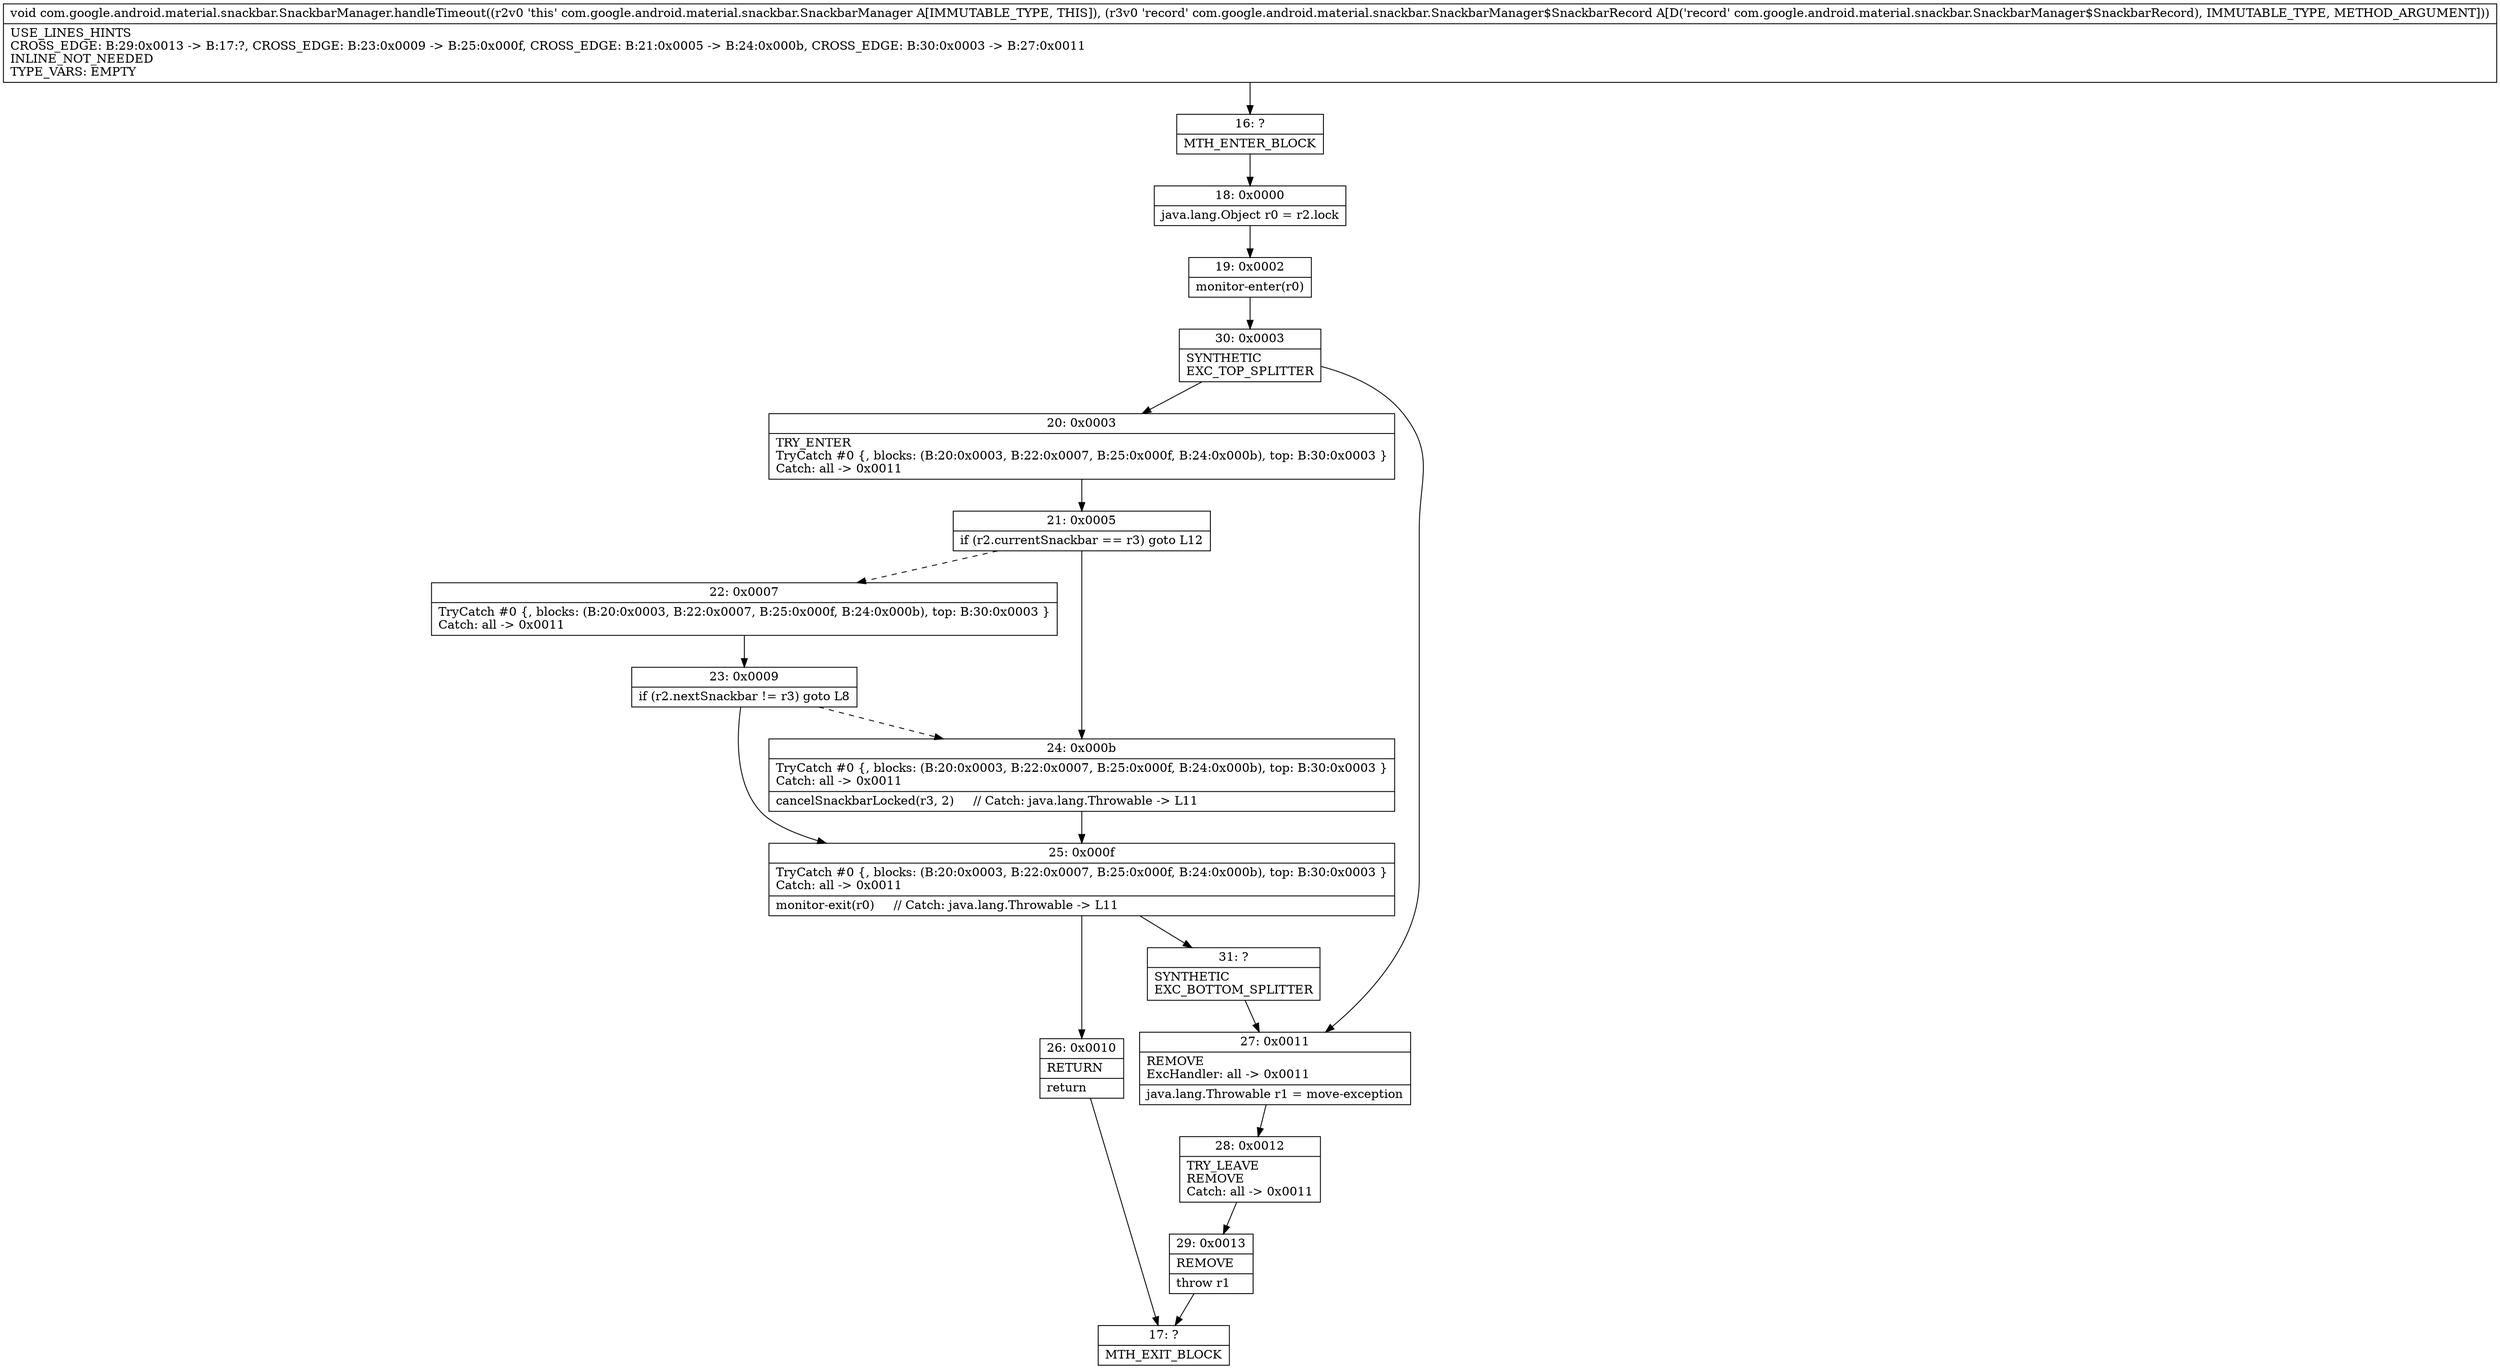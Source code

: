 digraph "CFG forcom.google.android.material.snackbar.SnackbarManager.handleTimeout(Lcom\/google\/android\/material\/snackbar\/SnackbarManager$SnackbarRecord;)V" {
Node_16 [shape=record,label="{16\:\ ?|MTH_ENTER_BLOCK\l}"];
Node_18 [shape=record,label="{18\:\ 0x0000|java.lang.Object r0 = r2.lock\l}"];
Node_19 [shape=record,label="{19\:\ 0x0002|monitor\-enter(r0)\l}"];
Node_30 [shape=record,label="{30\:\ 0x0003|SYNTHETIC\lEXC_TOP_SPLITTER\l}"];
Node_20 [shape=record,label="{20\:\ 0x0003|TRY_ENTER\lTryCatch #0 \{, blocks: (B:20:0x0003, B:22:0x0007, B:25:0x000f, B:24:0x000b), top: B:30:0x0003 \}\lCatch: all \-\> 0x0011\l}"];
Node_21 [shape=record,label="{21\:\ 0x0005|if (r2.currentSnackbar == r3) goto L12\l}"];
Node_22 [shape=record,label="{22\:\ 0x0007|TryCatch #0 \{, blocks: (B:20:0x0003, B:22:0x0007, B:25:0x000f, B:24:0x000b), top: B:30:0x0003 \}\lCatch: all \-\> 0x0011\l}"];
Node_23 [shape=record,label="{23\:\ 0x0009|if (r2.nextSnackbar != r3) goto L8\l}"];
Node_25 [shape=record,label="{25\:\ 0x000f|TryCatch #0 \{, blocks: (B:20:0x0003, B:22:0x0007, B:25:0x000f, B:24:0x000b), top: B:30:0x0003 \}\lCatch: all \-\> 0x0011\l|monitor\-exit(r0)     \/\/ Catch: java.lang.Throwable \-\> L11\l}"];
Node_26 [shape=record,label="{26\:\ 0x0010|RETURN\l|return\l}"];
Node_17 [shape=record,label="{17\:\ ?|MTH_EXIT_BLOCK\l}"];
Node_31 [shape=record,label="{31\:\ ?|SYNTHETIC\lEXC_BOTTOM_SPLITTER\l}"];
Node_24 [shape=record,label="{24\:\ 0x000b|TryCatch #0 \{, blocks: (B:20:0x0003, B:22:0x0007, B:25:0x000f, B:24:0x000b), top: B:30:0x0003 \}\lCatch: all \-\> 0x0011\l|cancelSnackbarLocked(r3, 2)     \/\/ Catch: java.lang.Throwable \-\> L11\l}"];
Node_27 [shape=record,label="{27\:\ 0x0011|REMOVE\lExcHandler: all \-\> 0x0011\l|java.lang.Throwable r1 = move\-exception\l}"];
Node_28 [shape=record,label="{28\:\ 0x0012|TRY_LEAVE\lREMOVE\lCatch: all \-\> 0x0011\l}"];
Node_29 [shape=record,label="{29\:\ 0x0013|REMOVE\l|throw r1\l}"];
MethodNode[shape=record,label="{void com.google.android.material.snackbar.SnackbarManager.handleTimeout((r2v0 'this' com.google.android.material.snackbar.SnackbarManager A[IMMUTABLE_TYPE, THIS]), (r3v0 'record' com.google.android.material.snackbar.SnackbarManager$SnackbarRecord A[D('record' com.google.android.material.snackbar.SnackbarManager$SnackbarRecord), IMMUTABLE_TYPE, METHOD_ARGUMENT]))  | USE_LINES_HINTS\lCROSS_EDGE: B:29:0x0013 \-\> B:17:?, CROSS_EDGE: B:23:0x0009 \-\> B:25:0x000f, CROSS_EDGE: B:21:0x0005 \-\> B:24:0x000b, CROSS_EDGE: B:30:0x0003 \-\> B:27:0x0011\lINLINE_NOT_NEEDED\lTYPE_VARS: EMPTY\l}"];
MethodNode -> Node_16;Node_16 -> Node_18;
Node_18 -> Node_19;
Node_19 -> Node_30;
Node_30 -> Node_20;
Node_30 -> Node_27;
Node_20 -> Node_21;
Node_21 -> Node_22[style=dashed];
Node_21 -> Node_24;
Node_22 -> Node_23;
Node_23 -> Node_24[style=dashed];
Node_23 -> Node_25;
Node_25 -> Node_26;
Node_25 -> Node_31;
Node_26 -> Node_17;
Node_31 -> Node_27;
Node_24 -> Node_25;
Node_27 -> Node_28;
Node_28 -> Node_29;
Node_29 -> Node_17;
}

